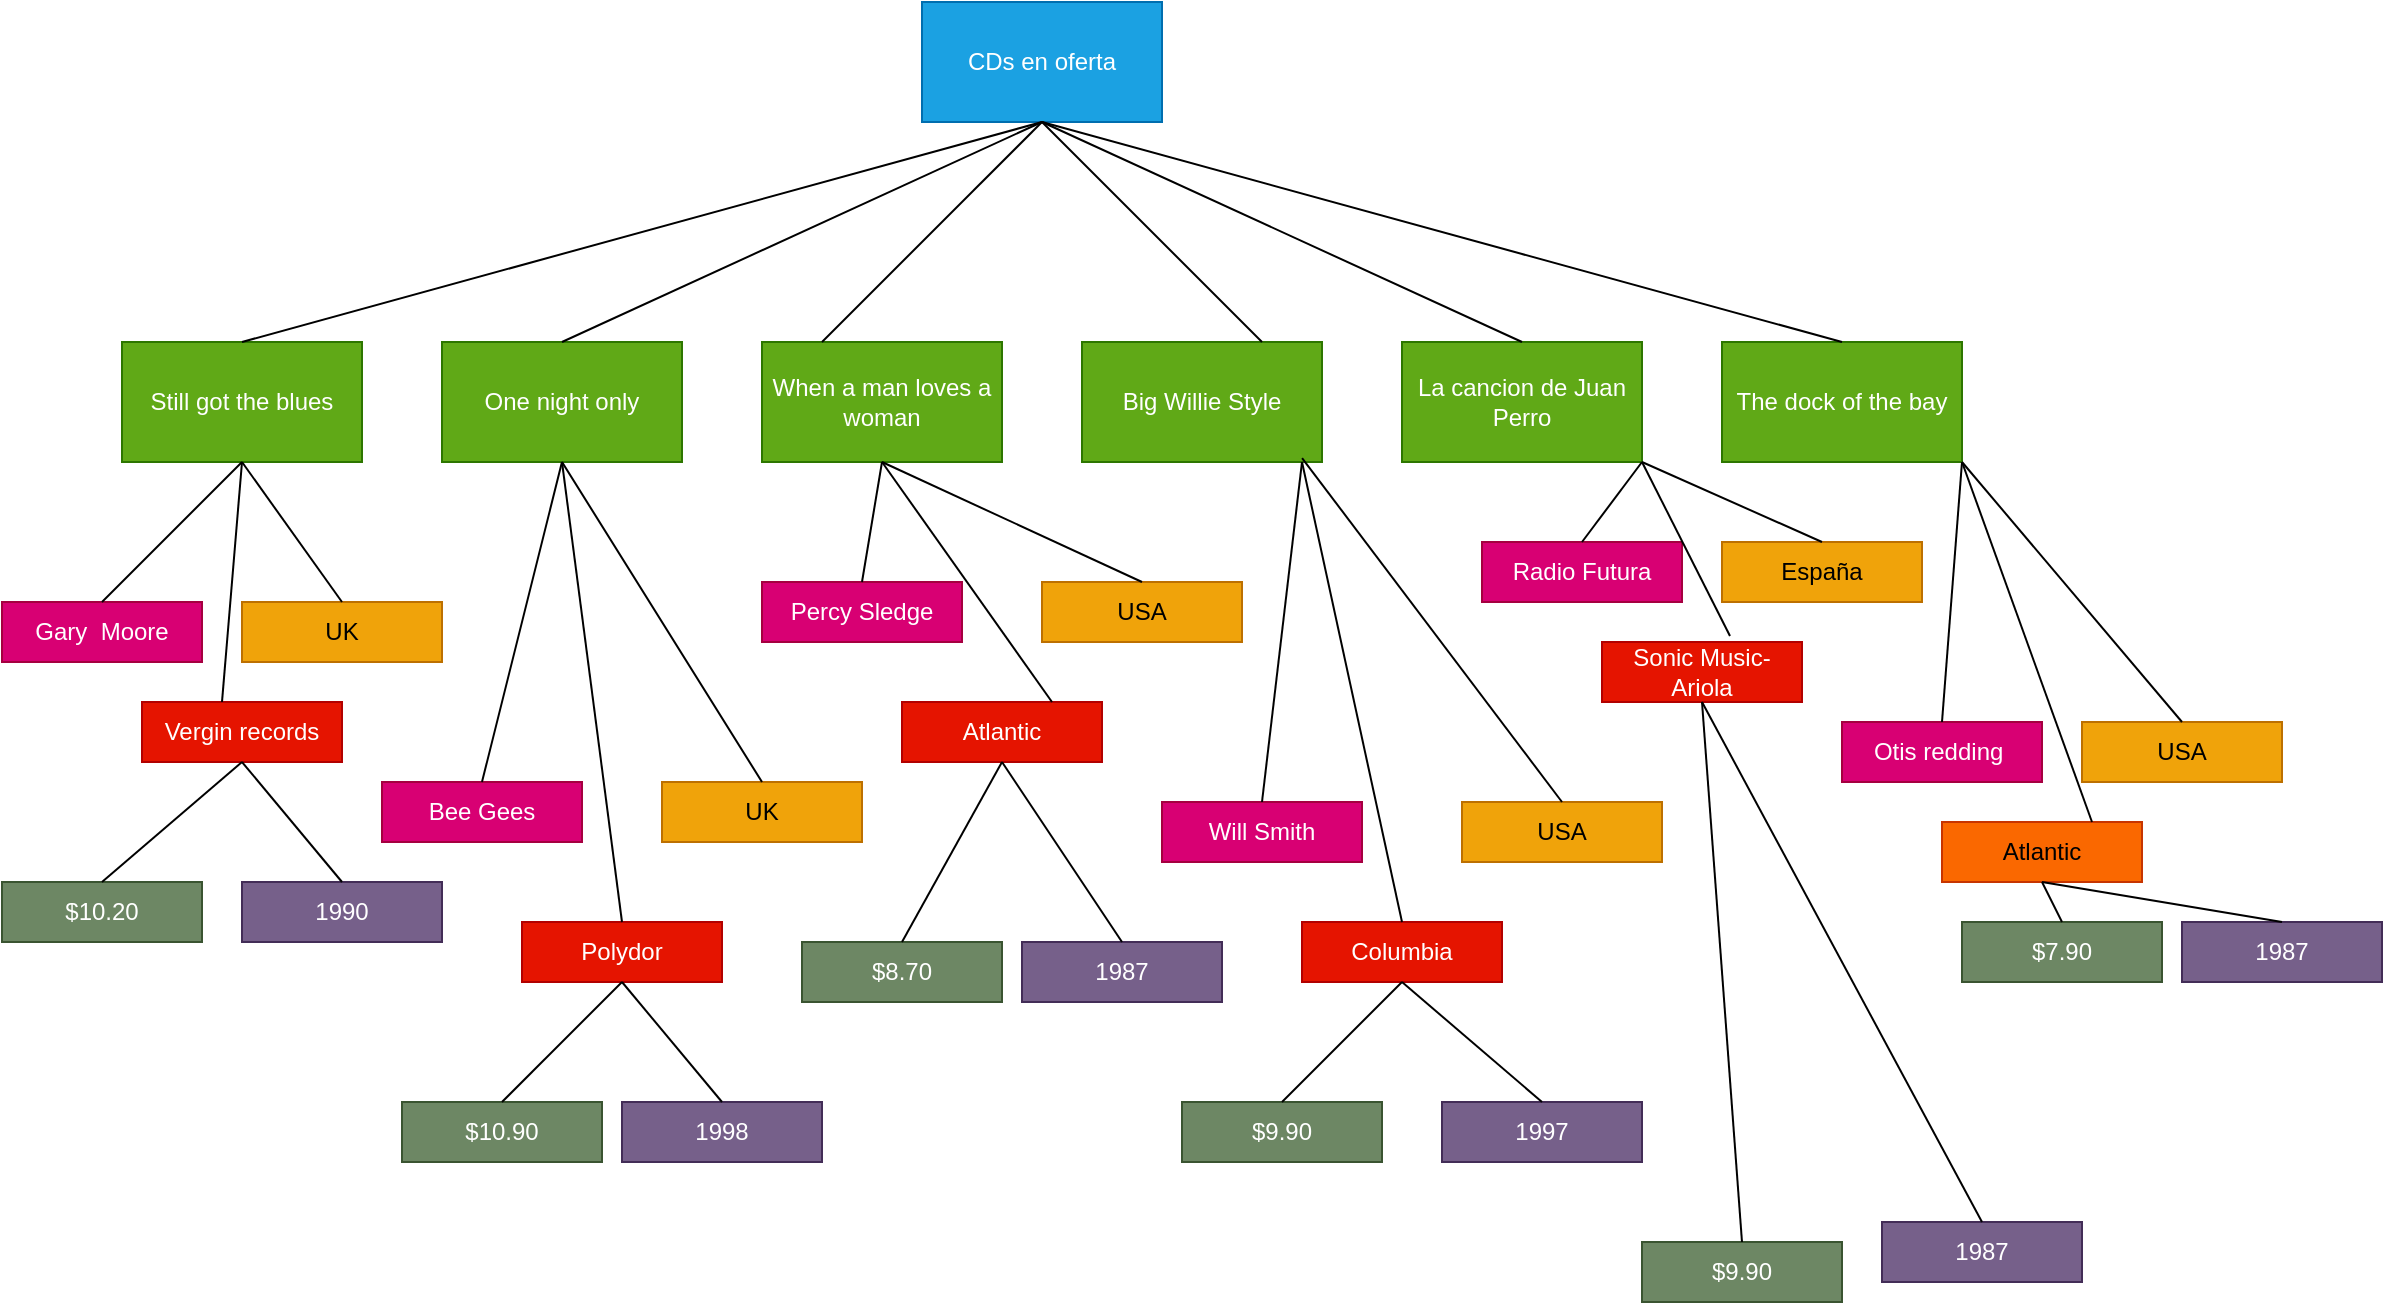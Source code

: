 <mxfile version="21.8.2" type="device">
  <diagram name="Página-1" id="CepeDoBCpCRIH1vDIA_2">
    <mxGraphModel dx="1434" dy="844" grid="1" gridSize="10" guides="1" tooltips="1" connect="1" arrows="1" fold="1" page="1" pageScale="1" pageWidth="1200" pageHeight="1920" background="none" math="0" shadow="0">
      <root>
        <mxCell id="0" />
        <mxCell id="1" parent="0" />
        <mxCell id="_Rv3Ma3vbn2hKgXdayJf-1" value="CDs en oferta" style="rounded=0;whiteSpace=wrap;html=1;labelBackgroundColor=none;fillColor=#1ba1e2;fontColor=#ffffff;strokeColor=#006EAF;" vertex="1" parent="1">
          <mxGeometry x="470" y="50" width="120" height="60" as="geometry" />
        </mxCell>
        <mxCell id="_Rv3Ma3vbn2hKgXdayJf-2" value="One night only" style="rounded=0;whiteSpace=wrap;html=1;fillColor=#60a917;fontColor=#ffffff;strokeColor=#2D7600;" vertex="1" parent="1">
          <mxGeometry x="230" y="220" width="120" height="60" as="geometry" />
        </mxCell>
        <mxCell id="_Rv3Ma3vbn2hKgXdayJf-3" value="Big Willie Style" style="rounded=0;whiteSpace=wrap;html=1;fillColor=#60a917;fontColor=#ffffff;strokeColor=#2D7600;" vertex="1" parent="1">
          <mxGeometry x="550" y="220" width="120" height="60" as="geometry" />
        </mxCell>
        <mxCell id="_Rv3Ma3vbn2hKgXdayJf-5" value="When a man loves a woman" style="rounded=0;whiteSpace=wrap;html=1;fillColor=#60a917;fontColor=#ffffff;strokeColor=#2D7600;" vertex="1" parent="1">
          <mxGeometry x="390" y="220" width="120" height="60" as="geometry" />
        </mxCell>
        <mxCell id="_Rv3Ma3vbn2hKgXdayJf-6" value="Still got the blues" style="rounded=0;whiteSpace=wrap;html=1;fillColor=#60a917;fontColor=#ffffff;strokeColor=#2D7600;" vertex="1" parent="1">
          <mxGeometry x="70" y="220" width="120" height="60" as="geometry" />
        </mxCell>
        <mxCell id="_Rv3Ma3vbn2hKgXdayJf-7" value="La cancion de Juan Perro" style="rounded=0;whiteSpace=wrap;html=1;fillColor=#60a917;fontColor=#ffffff;strokeColor=#2D7600;" vertex="1" parent="1">
          <mxGeometry x="710" y="220" width="120" height="60" as="geometry" />
        </mxCell>
        <mxCell id="_Rv3Ma3vbn2hKgXdayJf-8" value="The dock of the bay" style="rounded=0;whiteSpace=wrap;html=1;fillColor=#60a917;fontColor=#ffffff;strokeColor=#2D7600;" vertex="1" parent="1">
          <mxGeometry x="870" y="220" width="120" height="60" as="geometry" />
        </mxCell>
        <mxCell id="_Rv3Ma3vbn2hKgXdayJf-9" value="" style="endArrow=none;html=1;rounded=0;" edge="1" parent="1">
          <mxGeometry width="50" height="50" relative="1" as="geometry">
            <mxPoint x="420" y="220" as="sourcePoint" />
            <mxPoint x="530" y="110" as="targetPoint" />
          </mxGeometry>
        </mxCell>
        <mxCell id="_Rv3Ma3vbn2hKgXdayJf-12" value="" style="endArrow=none;html=1;rounded=0;entryX=0.75;entryY=0;entryDx=0;entryDy=0;exitX=0.5;exitY=1;exitDx=0;exitDy=0;" edge="1" parent="1" source="_Rv3Ma3vbn2hKgXdayJf-1" target="_Rv3Ma3vbn2hKgXdayJf-3">
          <mxGeometry width="50" height="50" relative="1" as="geometry">
            <mxPoint x="590" y="170" as="sourcePoint" />
            <mxPoint x="520" y="330" as="targetPoint" />
          </mxGeometry>
        </mxCell>
        <mxCell id="_Rv3Ma3vbn2hKgXdayJf-14" value="" style="endArrow=none;html=1;rounded=0;exitX=0.5;exitY=0;exitDx=0;exitDy=0;" edge="1" parent="1" source="_Rv3Ma3vbn2hKgXdayJf-2">
          <mxGeometry width="50" height="50" relative="1" as="geometry">
            <mxPoint x="470" y="380" as="sourcePoint" />
            <mxPoint x="530" y="110" as="targetPoint" />
          </mxGeometry>
        </mxCell>
        <mxCell id="_Rv3Ma3vbn2hKgXdayJf-15" value="" style="endArrow=none;html=1;rounded=0;entryX=0.5;entryY=1;entryDx=0;entryDy=0;exitX=0.5;exitY=0;exitDx=0;exitDy=0;" edge="1" parent="1" source="_Rv3Ma3vbn2hKgXdayJf-7" target="_Rv3Ma3vbn2hKgXdayJf-1">
          <mxGeometry width="50" height="50" relative="1" as="geometry">
            <mxPoint x="470" y="380" as="sourcePoint" />
            <mxPoint x="590" y="170" as="targetPoint" />
          </mxGeometry>
        </mxCell>
        <mxCell id="_Rv3Ma3vbn2hKgXdayJf-16" value="" style="endArrow=none;html=1;rounded=0;exitX=0.5;exitY=0;exitDx=0;exitDy=0;" edge="1" parent="1" source="_Rv3Ma3vbn2hKgXdayJf-6">
          <mxGeometry width="50" height="50" relative="1" as="geometry">
            <mxPoint x="470" y="380" as="sourcePoint" />
            <mxPoint x="530" y="110" as="targetPoint" />
          </mxGeometry>
        </mxCell>
        <mxCell id="_Rv3Ma3vbn2hKgXdayJf-17" value="" style="endArrow=none;html=1;rounded=0;entryX=0.5;entryY=1;entryDx=0;entryDy=0;exitX=0.5;exitY=0;exitDx=0;exitDy=0;" edge="1" parent="1" source="_Rv3Ma3vbn2hKgXdayJf-8" target="_Rv3Ma3vbn2hKgXdayJf-1">
          <mxGeometry width="50" height="50" relative="1" as="geometry">
            <mxPoint x="470" y="380" as="sourcePoint" />
            <mxPoint x="590" y="170" as="targetPoint" />
          </mxGeometry>
        </mxCell>
        <mxCell id="_Rv3Ma3vbn2hKgXdayJf-80" value="Vergin records" style="rounded=0;whiteSpace=wrap;html=1;fillColor=#e51400;strokeColor=#B20000;fontColor=#ffffff;" vertex="1" parent="1">
          <mxGeometry x="80" y="400" width="100" height="30" as="geometry" />
        </mxCell>
        <mxCell id="_Rv3Ma3vbn2hKgXdayJf-81" value="Bee Gees" style="rounded=0;whiteSpace=wrap;html=1;fillColor=#d80073;fontColor=#ffffff;strokeColor=#A50040;" vertex="1" parent="1">
          <mxGeometry x="200" y="440" width="100" height="30" as="geometry" />
        </mxCell>
        <mxCell id="_Rv3Ma3vbn2hKgXdayJf-82" value="UK" style="rounded=0;whiteSpace=wrap;html=1;fillColor=#f0a30a;fontColor=#000000;strokeColor=#BD7000;" vertex="1" parent="1">
          <mxGeometry x="340" y="440" width="100" height="30" as="geometry" />
        </mxCell>
        <mxCell id="_Rv3Ma3vbn2hKgXdayJf-83" value="Percy Sledge" style="rounded=0;whiteSpace=wrap;html=1;fillColor=#d80073;fontColor=#ffffff;strokeColor=#A50040;" vertex="1" parent="1">
          <mxGeometry x="390" y="340" width="100" height="30" as="geometry" />
        </mxCell>
        <mxCell id="_Rv3Ma3vbn2hKgXdayJf-84" value="Atlantic" style="rounded=0;whiteSpace=wrap;html=1;fillColor=#e51400;fontColor=#ffffff;strokeColor=#B20000;" vertex="1" parent="1">
          <mxGeometry x="460" y="400" width="100" height="30" as="geometry" />
        </mxCell>
        <mxCell id="_Rv3Ma3vbn2hKgXdayJf-85" value="Will Smith" style="rounded=0;whiteSpace=wrap;html=1;fillColor=#d80073;fontColor=#ffffff;strokeColor=#A50040;" vertex="1" parent="1">
          <mxGeometry x="590" y="450" width="100" height="30" as="geometry" />
        </mxCell>
        <mxCell id="_Rv3Ma3vbn2hKgXdayJf-86" value="USA" style="rounded=0;whiteSpace=wrap;html=1;fillColor=#f0a30a;fontColor=#000000;strokeColor=#BD7000;" vertex="1" parent="1">
          <mxGeometry x="740" y="450" width="100" height="30" as="geometry" />
        </mxCell>
        <mxCell id="_Rv3Ma3vbn2hKgXdayJf-87" value="Radio Futura" style="rounded=0;whiteSpace=wrap;html=1;fillColor=#d80073;fontColor=#ffffff;strokeColor=#A50040;" vertex="1" parent="1">
          <mxGeometry x="750" y="320" width="100" height="30" as="geometry" />
        </mxCell>
        <mxCell id="_Rv3Ma3vbn2hKgXdayJf-89" value="UK" style="rounded=0;whiteSpace=wrap;html=1;fillColor=#f0a30a;strokeColor=#BD7000;fontColor=#000000;" vertex="1" parent="1">
          <mxGeometry x="130" y="350" width="100" height="30" as="geometry" />
        </mxCell>
        <mxCell id="_Rv3Ma3vbn2hKgXdayJf-90" value="Gary&amp;nbsp; Moore" style="rounded=0;whiteSpace=wrap;html=1;fillColor=#d80073;fontColor=#ffffff;strokeColor=#A50040;" vertex="1" parent="1">
          <mxGeometry x="10" y="350" width="100" height="30" as="geometry" />
        </mxCell>
        <mxCell id="_Rv3Ma3vbn2hKgXdayJf-92" value="Polydor" style="rounded=0;whiteSpace=wrap;html=1;fillColor=#e51400;fontColor=#ffffff;strokeColor=#B20000;" vertex="1" parent="1">
          <mxGeometry x="270" y="510" width="100" height="30" as="geometry" />
        </mxCell>
        <mxCell id="_Rv3Ma3vbn2hKgXdayJf-93" value="España" style="rounded=0;whiteSpace=wrap;html=1;fillColor=#f0a30a;fontColor=#000000;strokeColor=#BD7000;" vertex="1" parent="1">
          <mxGeometry x="870" y="320" width="100" height="30" as="geometry" />
        </mxCell>
        <mxCell id="_Rv3Ma3vbn2hKgXdayJf-94" value="USA" style="rounded=0;whiteSpace=wrap;html=1;fillColor=#f0a30a;fontColor=#000000;strokeColor=#BD7000;" vertex="1" parent="1">
          <mxGeometry x="530" y="340" width="100" height="30" as="geometry" />
        </mxCell>
        <mxCell id="_Rv3Ma3vbn2hKgXdayJf-97" value="Columbia" style="rounded=0;whiteSpace=wrap;html=1;fillColor=#e51400;fontColor=#ffffff;strokeColor=#B20000;" vertex="1" parent="1">
          <mxGeometry x="660" y="510" width="100" height="30" as="geometry" />
        </mxCell>
        <mxCell id="_Rv3Ma3vbn2hKgXdayJf-98" value="Sonic Music-Ariola" style="rounded=0;whiteSpace=wrap;html=1;fillColor=#e51400;fontColor=#ffffff;strokeColor=#B20000;" vertex="1" parent="1">
          <mxGeometry x="810" y="370" width="100" height="30" as="geometry" />
        </mxCell>
        <mxCell id="_Rv3Ma3vbn2hKgXdayJf-99" value="USA" style="rounded=0;whiteSpace=wrap;html=1;fillColor=#f0a30a;fontColor=#000000;strokeColor=#BD7000;" vertex="1" parent="1">
          <mxGeometry x="1050" y="410" width="100" height="30" as="geometry" />
        </mxCell>
        <mxCell id="_Rv3Ma3vbn2hKgXdayJf-127" style="edgeStyle=orthogonalEdgeStyle;rounded=0;orthogonalLoop=1;jettySize=auto;html=1;exitX=0.5;exitY=1;exitDx=0;exitDy=0;" edge="1" parent="1" source="_Rv3Ma3vbn2hKgXdayJf-103">
          <mxGeometry relative="1" as="geometry">
            <mxPoint x="1060" y="480" as="targetPoint" />
          </mxGeometry>
        </mxCell>
        <mxCell id="_Rv3Ma3vbn2hKgXdayJf-103" value="Atlantic" style="rounded=0;whiteSpace=wrap;html=1;fillColor=#fa6800;fontColor=#000000;strokeColor=#C73500;" vertex="1" parent="1">
          <mxGeometry x="980" y="460" width="100" height="30" as="geometry" />
        </mxCell>
        <mxCell id="_Rv3Ma3vbn2hKgXdayJf-104" value="Otis redding&amp;nbsp;" style="rounded=0;whiteSpace=wrap;html=1;fillColor=#d80073;fontColor=#ffffff;strokeColor=#A50040;" vertex="1" parent="1">
          <mxGeometry x="930" y="410" width="100" height="30" as="geometry" />
        </mxCell>
        <mxCell id="_Rv3Ma3vbn2hKgXdayJf-106" value="" style="endArrow=none;html=1;rounded=0;entryX=0.5;entryY=1;entryDx=0;entryDy=0;" edge="1" parent="1" target="_Rv3Ma3vbn2hKgXdayJf-6">
          <mxGeometry width="50" height="50" relative="1" as="geometry">
            <mxPoint x="120" y="400" as="sourcePoint" />
            <mxPoint x="680" y="410" as="targetPoint" />
          </mxGeometry>
        </mxCell>
        <mxCell id="_Rv3Ma3vbn2hKgXdayJf-108" value="" style="endArrow=none;html=1;rounded=0;entryX=0.5;entryY=1;entryDx=0;entryDy=0;exitX=0.5;exitY=0;exitDx=0;exitDy=0;" edge="1" parent="1" source="_Rv3Ma3vbn2hKgXdayJf-90" target="_Rv3Ma3vbn2hKgXdayJf-6">
          <mxGeometry width="50" height="50" relative="1" as="geometry">
            <mxPoint x="630" y="460" as="sourcePoint" />
            <mxPoint x="680" y="410" as="targetPoint" />
          </mxGeometry>
        </mxCell>
        <mxCell id="_Rv3Ma3vbn2hKgXdayJf-110" value="" style="endArrow=none;html=1;rounded=0;entryX=1;entryY=1;entryDx=0;entryDy=0;exitX=0.64;exitY=-0.1;exitDx=0;exitDy=0;exitPerimeter=0;" edge="1" parent="1" source="_Rv3Ma3vbn2hKgXdayJf-98" target="_Rv3Ma3vbn2hKgXdayJf-7">
          <mxGeometry width="50" height="50" relative="1" as="geometry">
            <mxPoint x="630" y="460" as="sourcePoint" />
            <mxPoint x="680" y="410" as="targetPoint" />
          </mxGeometry>
        </mxCell>
        <mxCell id="_Rv3Ma3vbn2hKgXdayJf-111" value="" style="endArrow=none;html=1;rounded=0;entryX=1;entryY=1;entryDx=0;entryDy=0;exitX=0.5;exitY=0;exitDx=0;exitDy=0;" edge="1" parent="1" source="_Rv3Ma3vbn2hKgXdayJf-93" target="_Rv3Ma3vbn2hKgXdayJf-7">
          <mxGeometry width="50" height="50" relative="1" as="geometry">
            <mxPoint x="630" y="460" as="sourcePoint" />
            <mxPoint x="680" y="410" as="targetPoint" />
          </mxGeometry>
        </mxCell>
        <mxCell id="_Rv3Ma3vbn2hKgXdayJf-112" value="" style="endArrow=none;html=1;rounded=0;entryX=1;entryY=1;entryDx=0;entryDy=0;exitX=0.5;exitY=0;exitDx=0;exitDy=0;" edge="1" parent="1" source="_Rv3Ma3vbn2hKgXdayJf-87" target="_Rv3Ma3vbn2hKgXdayJf-7">
          <mxGeometry width="50" height="50" relative="1" as="geometry">
            <mxPoint x="630" y="460" as="sourcePoint" />
            <mxPoint x="680" y="410" as="targetPoint" />
          </mxGeometry>
        </mxCell>
        <mxCell id="_Rv3Ma3vbn2hKgXdayJf-113" value="" style="endArrow=none;html=1;rounded=0;exitX=0.5;exitY=0;exitDx=0;exitDy=0;" edge="1" parent="1" source="_Rv3Ma3vbn2hKgXdayJf-97">
          <mxGeometry width="50" height="50" relative="1" as="geometry">
            <mxPoint x="630" y="460" as="sourcePoint" />
            <mxPoint x="660" y="280" as="targetPoint" />
          </mxGeometry>
        </mxCell>
        <mxCell id="_Rv3Ma3vbn2hKgXdayJf-114" value="" style="endArrow=none;html=1;rounded=0;exitX=0.5;exitY=0;exitDx=0;exitDy=0;entryX=0.917;entryY=0.967;entryDx=0;entryDy=0;entryPerimeter=0;" edge="1" parent="1" source="_Rv3Ma3vbn2hKgXdayJf-86" target="_Rv3Ma3vbn2hKgXdayJf-3">
          <mxGeometry width="50" height="50" relative="1" as="geometry">
            <mxPoint x="630" y="460" as="sourcePoint" />
            <mxPoint x="650" y="280" as="targetPoint" />
          </mxGeometry>
        </mxCell>
        <mxCell id="_Rv3Ma3vbn2hKgXdayJf-115" value="" style="endArrow=none;html=1;rounded=0;exitX=0.5;exitY=0;exitDx=0;exitDy=0;" edge="1" parent="1" source="_Rv3Ma3vbn2hKgXdayJf-85">
          <mxGeometry width="50" height="50" relative="1" as="geometry">
            <mxPoint x="654" y="440" as="sourcePoint" />
            <mxPoint x="660" y="280" as="targetPoint" />
          </mxGeometry>
        </mxCell>
        <mxCell id="_Rv3Ma3vbn2hKgXdayJf-116" value="" style="endArrow=none;html=1;rounded=0;exitX=0.5;exitY=0;exitDx=0;exitDy=0;" edge="1" parent="1" source="_Rv3Ma3vbn2hKgXdayJf-94">
          <mxGeometry width="50" height="50" relative="1" as="geometry">
            <mxPoint x="630" y="460" as="sourcePoint" />
            <mxPoint x="450" y="280" as="targetPoint" />
          </mxGeometry>
        </mxCell>
        <mxCell id="_Rv3Ma3vbn2hKgXdayJf-117" value="" style="endArrow=none;html=1;rounded=0;entryX=0.5;entryY=1;entryDx=0;entryDy=0;exitX=0.75;exitY=0;exitDx=0;exitDy=0;" edge="1" parent="1" source="_Rv3Ma3vbn2hKgXdayJf-84" target="_Rv3Ma3vbn2hKgXdayJf-5">
          <mxGeometry width="50" height="50" relative="1" as="geometry">
            <mxPoint x="630" y="460" as="sourcePoint" />
            <mxPoint x="680" y="410" as="targetPoint" />
          </mxGeometry>
        </mxCell>
        <mxCell id="_Rv3Ma3vbn2hKgXdayJf-118" value="" style="endArrow=none;html=1;rounded=0;entryX=0.5;entryY=1;entryDx=0;entryDy=0;exitX=0.5;exitY=0;exitDx=0;exitDy=0;" edge="1" parent="1" source="_Rv3Ma3vbn2hKgXdayJf-83" target="_Rv3Ma3vbn2hKgXdayJf-5">
          <mxGeometry width="50" height="50" relative="1" as="geometry">
            <mxPoint x="630" y="460" as="sourcePoint" />
            <mxPoint x="680" y="410" as="targetPoint" />
          </mxGeometry>
        </mxCell>
        <mxCell id="_Rv3Ma3vbn2hKgXdayJf-119" value="" style="endArrow=none;html=1;rounded=0;entryX=0.5;entryY=1;entryDx=0;entryDy=0;exitX=0.5;exitY=0;exitDx=0;exitDy=0;" edge="1" parent="1" source="_Rv3Ma3vbn2hKgXdayJf-82" target="_Rv3Ma3vbn2hKgXdayJf-2">
          <mxGeometry width="50" height="50" relative="1" as="geometry">
            <mxPoint x="630" y="460" as="sourcePoint" />
            <mxPoint x="680" y="410" as="targetPoint" />
          </mxGeometry>
        </mxCell>
        <mxCell id="_Rv3Ma3vbn2hKgXdayJf-120" value="" style="endArrow=none;html=1;rounded=0;exitX=0.5;exitY=0;exitDx=0;exitDy=0;entryX=0.5;entryY=1;entryDx=0;entryDy=0;" edge="1" parent="1" source="_Rv3Ma3vbn2hKgXdayJf-92" target="_Rv3Ma3vbn2hKgXdayJf-2">
          <mxGeometry width="50" height="50" relative="1" as="geometry">
            <mxPoint x="630" y="460" as="sourcePoint" />
            <mxPoint x="290" y="290" as="targetPoint" />
          </mxGeometry>
        </mxCell>
        <mxCell id="_Rv3Ma3vbn2hKgXdayJf-121" value="" style="endArrow=none;html=1;rounded=0;entryX=0.5;entryY=1;entryDx=0;entryDy=0;exitX=0.5;exitY=0;exitDx=0;exitDy=0;" edge="1" parent="1" source="_Rv3Ma3vbn2hKgXdayJf-81" target="_Rv3Ma3vbn2hKgXdayJf-2">
          <mxGeometry width="50" height="50" relative="1" as="geometry">
            <mxPoint x="630" y="460" as="sourcePoint" />
            <mxPoint x="680" y="410" as="targetPoint" />
          </mxGeometry>
        </mxCell>
        <mxCell id="_Rv3Ma3vbn2hKgXdayJf-122" value="" style="endArrow=none;html=1;rounded=0;entryX=0.5;entryY=1;entryDx=0;entryDy=0;exitX=0.5;exitY=0;exitDx=0;exitDy=0;" edge="1" parent="1" source="_Rv3Ma3vbn2hKgXdayJf-89" target="_Rv3Ma3vbn2hKgXdayJf-6">
          <mxGeometry width="50" height="50" relative="1" as="geometry">
            <mxPoint x="630" y="460" as="sourcePoint" />
            <mxPoint x="680" y="410" as="targetPoint" />
          </mxGeometry>
        </mxCell>
        <mxCell id="_Rv3Ma3vbn2hKgXdayJf-124" value="" style="endArrow=none;html=1;rounded=0;entryX=1;entryY=1;entryDx=0;entryDy=0;exitX=0.75;exitY=0;exitDx=0;exitDy=0;" edge="1" parent="1" source="_Rv3Ma3vbn2hKgXdayJf-103" target="_Rv3Ma3vbn2hKgXdayJf-8">
          <mxGeometry width="50" height="50" relative="1" as="geometry">
            <mxPoint x="630" y="460" as="sourcePoint" />
            <mxPoint x="680" y="410" as="targetPoint" />
          </mxGeometry>
        </mxCell>
        <mxCell id="_Rv3Ma3vbn2hKgXdayJf-125" value="" style="endArrow=none;html=1;rounded=0;exitX=0.5;exitY=0;exitDx=0;exitDy=0;" edge="1" parent="1" source="_Rv3Ma3vbn2hKgXdayJf-104">
          <mxGeometry width="50" height="50" relative="1" as="geometry">
            <mxPoint x="630" y="460" as="sourcePoint" />
            <mxPoint x="990" y="280" as="targetPoint" />
          </mxGeometry>
        </mxCell>
        <mxCell id="_Rv3Ma3vbn2hKgXdayJf-126" value="" style="endArrow=none;html=1;rounded=0;entryX=1;entryY=1;entryDx=0;entryDy=0;exitX=0.5;exitY=0;exitDx=0;exitDy=0;" edge="1" parent="1" source="_Rv3Ma3vbn2hKgXdayJf-99" target="_Rv3Ma3vbn2hKgXdayJf-8">
          <mxGeometry width="50" height="50" relative="1" as="geometry">
            <mxPoint x="630" y="460" as="sourcePoint" />
            <mxPoint x="680" y="410" as="targetPoint" />
          </mxGeometry>
        </mxCell>
        <mxCell id="_Rv3Ma3vbn2hKgXdayJf-129" value="1990" style="rounded=0;whiteSpace=wrap;html=1;fillColor=#76608a;fontColor=#ffffff;strokeColor=#432D57;" vertex="1" parent="1">
          <mxGeometry x="130" y="490" width="100" height="30" as="geometry" />
        </mxCell>
        <mxCell id="_Rv3Ma3vbn2hKgXdayJf-130" value="$10.20" style="rounded=0;whiteSpace=wrap;html=1;fillColor=#6d8764;fontColor=#ffffff;strokeColor=#3A5431;" vertex="1" parent="1">
          <mxGeometry x="10" y="490" width="100" height="30" as="geometry" />
        </mxCell>
        <mxCell id="_Rv3Ma3vbn2hKgXdayJf-131" value="1998" style="rounded=0;whiteSpace=wrap;html=1;fillColor=#76608a;fontColor=#ffffff;strokeColor=#432D57;" vertex="1" parent="1">
          <mxGeometry x="320" y="600" width="100" height="30" as="geometry" />
        </mxCell>
        <mxCell id="_Rv3Ma3vbn2hKgXdayJf-132" value="$10.90" style="rounded=0;whiteSpace=wrap;html=1;fillColor=#6d8764;fontColor=#ffffff;strokeColor=#3A5431;" vertex="1" parent="1">
          <mxGeometry x="210" y="600" width="100" height="30" as="geometry" />
        </mxCell>
        <mxCell id="_Rv3Ma3vbn2hKgXdayJf-135" value="$8.70" style="rounded=0;whiteSpace=wrap;html=1;fillColor=#6d8764;fontColor=#ffffff;strokeColor=#3A5431;" vertex="1" parent="1">
          <mxGeometry x="410" y="520" width="100" height="30" as="geometry" />
        </mxCell>
        <mxCell id="_Rv3Ma3vbn2hKgXdayJf-136" value="1987" style="rounded=0;whiteSpace=wrap;html=1;fillColor=#76608a;fontColor=#ffffff;strokeColor=#432D57;" vertex="1" parent="1">
          <mxGeometry x="520" y="520" width="100" height="30" as="geometry" />
        </mxCell>
        <mxCell id="_Rv3Ma3vbn2hKgXdayJf-138" value="$9.90" style="rounded=0;whiteSpace=wrap;html=1;fillColor=#6d8764;fontColor=#ffffff;strokeColor=#3A5431;" vertex="1" parent="1">
          <mxGeometry x="600" y="600" width="100" height="30" as="geometry" />
        </mxCell>
        <mxCell id="_Rv3Ma3vbn2hKgXdayJf-139" value="1997" style="rounded=0;whiteSpace=wrap;html=1;fillColor=#76608a;fontColor=#ffffff;strokeColor=#432D57;" vertex="1" parent="1">
          <mxGeometry x="730" y="600" width="100" height="30" as="geometry" />
        </mxCell>
        <mxCell id="_Rv3Ma3vbn2hKgXdayJf-140" value="$7.90" style="rounded=0;whiteSpace=wrap;html=1;fillColor=#6d8764;fontColor=#ffffff;strokeColor=#3A5431;" vertex="1" parent="1">
          <mxGeometry x="990" y="510" width="100" height="30" as="geometry" />
        </mxCell>
        <mxCell id="_Rv3Ma3vbn2hKgXdayJf-141" value="1987" style="rounded=0;whiteSpace=wrap;html=1;fillColor=#76608a;fontColor=#ffffff;strokeColor=#432D57;" vertex="1" parent="1">
          <mxGeometry x="1100" y="510" width="100" height="30" as="geometry" />
        </mxCell>
        <mxCell id="_Rv3Ma3vbn2hKgXdayJf-142" value="$9.90" style="rounded=0;whiteSpace=wrap;html=1;fillColor=#6d8764;fontColor=#ffffff;strokeColor=#3A5431;" vertex="1" parent="1">
          <mxGeometry x="830" y="670" width="100" height="30" as="geometry" />
        </mxCell>
        <mxCell id="_Rv3Ma3vbn2hKgXdayJf-143" value="1987" style="rounded=0;whiteSpace=wrap;html=1;fillColor=#76608a;fontColor=#ffffff;strokeColor=#432D57;" vertex="1" parent="1">
          <mxGeometry x="950" y="660" width="100" height="30" as="geometry" />
        </mxCell>
        <mxCell id="_Rv3Ma3vbn2hKgXdayJf-144" style="edgeStyle=orthogonalEdgeStyle;rounded=0;orthogonalLoop=1;jettySize=auto;html=1;exitX=0.5;exitY=1;exitDx=0;exitDy=0;" edge="1" parent="1" source="_Rv3Ma3vbn2hKgXdayJf-141" target="_Rv3Ma3vbn2hKgXdayJf-141">
          <mxGeometry relative="1" as="geometry" />
        </mxCell>
        <mxCell id="_Rv3Ma3vbn2hKgXdayJf-145" value="" style="endArrow=none;html=1;rounded=0;entryX=0.5;entryY=1;entryDx=0;entryDy=0;exitX=0.5;exitY=0;exitDx=0;exitDy=0;" edge="1" parent="1" source="_Rv3Ma3vbn2hKgXdayJf-132" target="_Rv3Ma3vbn2hKgXdayJf-92">
          <mxGeometry width="50" height="50" relative="1" as="geometry">
            <mxPoint x="630" y="460" as="sourcePoint" />
            <mxPoint x="680" y="410" as="targetPoint" />
          </mxGeometry>
        </mxCell>
        <mxCell id="_Rv3Ma3vbn2hKgXdayJf-146" value="" style="endArrow=none;html=1;rounded=0;entryX=0.5;entryY=1;entryDx=0;entryDy=0;exitX=0.5;exitY=0;exitDx=0;exitDy=0;" edge="1" parent="1" source="_Rv3Ma3vbn2hKgXdayJf-129" target="_Rv3Ma3vbn2hKgXdayJf-80">
          <mxGeometry width="50" height="50" relative="1" as="geometry">
            <mxPoint x="630" y="460" as="sourcePoint" />
            <mxPoint x="680" y="410" as="targetPoint" />
          </mxGeometry>
        </mxCell>
        <mxCell id="_Rv3Ma3vbn2hKgXdayJf-147" value="" style="endArrow=none;html=1;rounded=0;entryX=0.5;entryY=1;entryDx=0;entryDy=0;exitX=0.5;exitY=0;exitDx=0;exitDy=0;" edge="1" parent="1" source="_Rv3Ma3vbn2hKgXdayJf-130" target="_Rv3Ma3vbn2hKgXdayJf-80">
          <mxGeometry width="50" height="50" relative="1" as="geometry">
            <mxPoint x="630" y="460" as="sourcePoint" />
            <mxPoint x="680" y="410" as="targetPoint" />
          </mxGeometry>
        </mxCell>
        <mxCell id="_Rv3Ma3vbn2hKgXdayJf-148" value="" style="endArrow=none;html=1;rounded=0;entryX=0.5;entryY=1;entryDx=0;entryDy=0;exitX=0.5;exitY=0;exitDx=0;exitDy=0;" edge="1" parent="1" source="_Rv3Ma3vbn2hKgXdayJf-139" target="_Rv3Ma3vbn2hKgXdayJf-97">
          <mxGeometry width="50" height="50" relative="1" as="geometry">
            <mxPoint x="630" y="460" as="sourcePoint" />
            <mxPoint x="680" y="410" as="targetPoint" />
          </mxGeometry>
        </mxCell>
        <mxCell id="_Rv3Ma3vbn2hKgXdayJf-149" value="" style="endArrow=none;html=1;rounded=0;entryX=0.5;entryY=1;entryDx=0;entryDy=0;exitX=0.5;exitY=0;exitDx=0;exitDy=0;" edge="1" parent="1" source="_Rv3Ma3vbn2hKgXdayJf-138" target="_Rv3Ma3vbn2hKgXdayJf-97">
          <mxGeometry width="50" height="50" relative="1" as="geometry">
            <mxPoint x="630" y="460" as="sourcePoint" />
            <mxPoint x="680" y="410" as="targetPoint" />
          </mxGeometry>
        </mxCell>
        <mxCell id="_Rv3Ma3vbn2hKgXdayJf-150" value="" style="endArrow=none;html=1;rounded=0;entryX=0.5;entryY=1;entryDx=0;entryDy=0;exitX=0.5;exitY=0;exitDx=0;exitDy=0;" edge="1" parent="1" source="_Rv3Ma3vbn2hKgXdayJf-136" target="_Rv3Ma3vbn2hKgXdayJf-84">
          <mxGeometry width="50" height="50" relative="1" as="geometry">
            <mxPoint x="630" y="460" as="sourcePoint" />
            <mxPoint x="680" y="410" as="targetPoint" />
          </mxGeometry>
        </mxCell>
        <mxCell id="_Rv3Ma3vbn2hKgXdayJf-151" value="" style="endArrow=none;html=1;rounded=0;exitX=0.5;exitY=1;exitDx=0;exitDy=0;entryX=0.5;entryY=0;entryDx=0;entryDy=0;" edge="1" parent="1" source="_Rv3Ma3vbn2hKgXdayJf-84" target="_Rv3Ma3vbn2hKgXdayJf-135">
          <mxGeometry width="50" height="50" relative="1" as="geometry">
            <mxPoint x="630" y="460" as="sourcePoint" />
            <mxPoint x="680" y="410" as="targetPoint" />
          </mxGeometry>
        </mxCell>
        <mxCell id="_Rv3Ma3vbn2hKgXdayJf-152" value="" style="endArrow=none;html=1;rounded=0;entryX=0.5;entryY=1;entryDx=0;entryDy=0;exitX=0.5;exitY=0;exitDx=0;exitDy=0;" edge="1" parent="1" source="_Rv3Ma3vbn2hKgXdayJf-131" target="_Rv3Ma3vbn2hKgXdayJf-92">
          <mxGeometry width="50" height="50" relative="1" as="geometry">
            <mxPoint x="630" y="460" as="sourcePoint" />
            <mxPoint x="680" y="410" as="targetPoint" />
          </mxGeometry>
        </mxCell>
        <mxCell id="_Rv3Ma3vbn2hKgXdayJf-154" value="" style="endArrow=none;html=1;rounded=0;entryX=0.5;entryY=1;entryDx=0;entryDy=0;exitX=0.5;exitY=0;exitDx=0;exitDy=0;" edge="1" parent="1" source="_Rv3Ma3vbn2hKgXdayJf-143" target="_Rv3Ma3vbn2hKgXdayJf-98">
          <mxGeometry width="50" height="50" relative="1" as="geometry">
            <mxPoint x="640" y="460" as="sourcePoint" />
            <mxPoint x="690" y="410" as="targetPoint" />
          </mxGeometry>
        </mxCell>
        <mxCell id="_Rv3Ma3vbn2hKgXdayJf-155" value="" style="endArrow=none;html=1;rounded=0;entryX=0.5;entryY=1;entryDx=0;entryDy=0;exitX=0.5;exitY=0;exitDx=0;exitDy=0;" edge="1" parent="1" source="_Rv3Ma3vbn2hKgXdayJf-142" target="_Rv3Ma3vbn2hKgXdayJf-98">
          <mxGeometry width="50" height="50" relative="1" as="geometry">
            <mxPoint x="630" y="460" as="sourcePoint" />
            <mxPoint x="680" y="410" as="targetPoint" />
          </mxGeometry>
        </mxCell>
        <mxCell id="_Rv3Ma3vbn2hKgXdayJf-157" value="" style="endArrow=none;html=1;rounded=0;entryX=0.5;entryY=1;entryDx=0;entryDy=0;exitX=0.5;exitY=0;exitDx=0;exitDy=0;" edge="1" parent="1" source="_Rv3Ma3vbn2hKgXdayJf-141" target="_Rv3Ma3vbn2hKgXdayJf-103">
          <mxGeometry width="50" height="50" relative="1" as="geometry">
            <mxPoint x="630" y="460" as="sourcePoint" />
            <mxPoint x="680" y="410" as="targetPoint" />
          </mxGeometry>
        </mxCell>
        <mxCell id="_Rv3Ma3vbn2hKgXdayJf-158" value="" style="endArrow=none;html=1;rounded=0;entryX=0.5;entryY=1;entryDx=0;entryDy=0;exitX=0.5;exitY=0;exitDx=0;exitDy=0;" edge="1" parent="1" source="_Rv3Ma3vbn2hKgXdayJf-140" target="_Rv3Ma3vbn2hKgXdayJf-103">
          <mxGeometry width="50" height="50" relative="1" as="geometry">
            <mxPoint x="630" y="460" as="sourcePoint" />
            <mxPoint x="680" y="410" as="targetPoint" />
          </mxGeometry>
        </mxCell>
      </root>
    </mxGraphModel>
  </diagram>
</mxfile>
